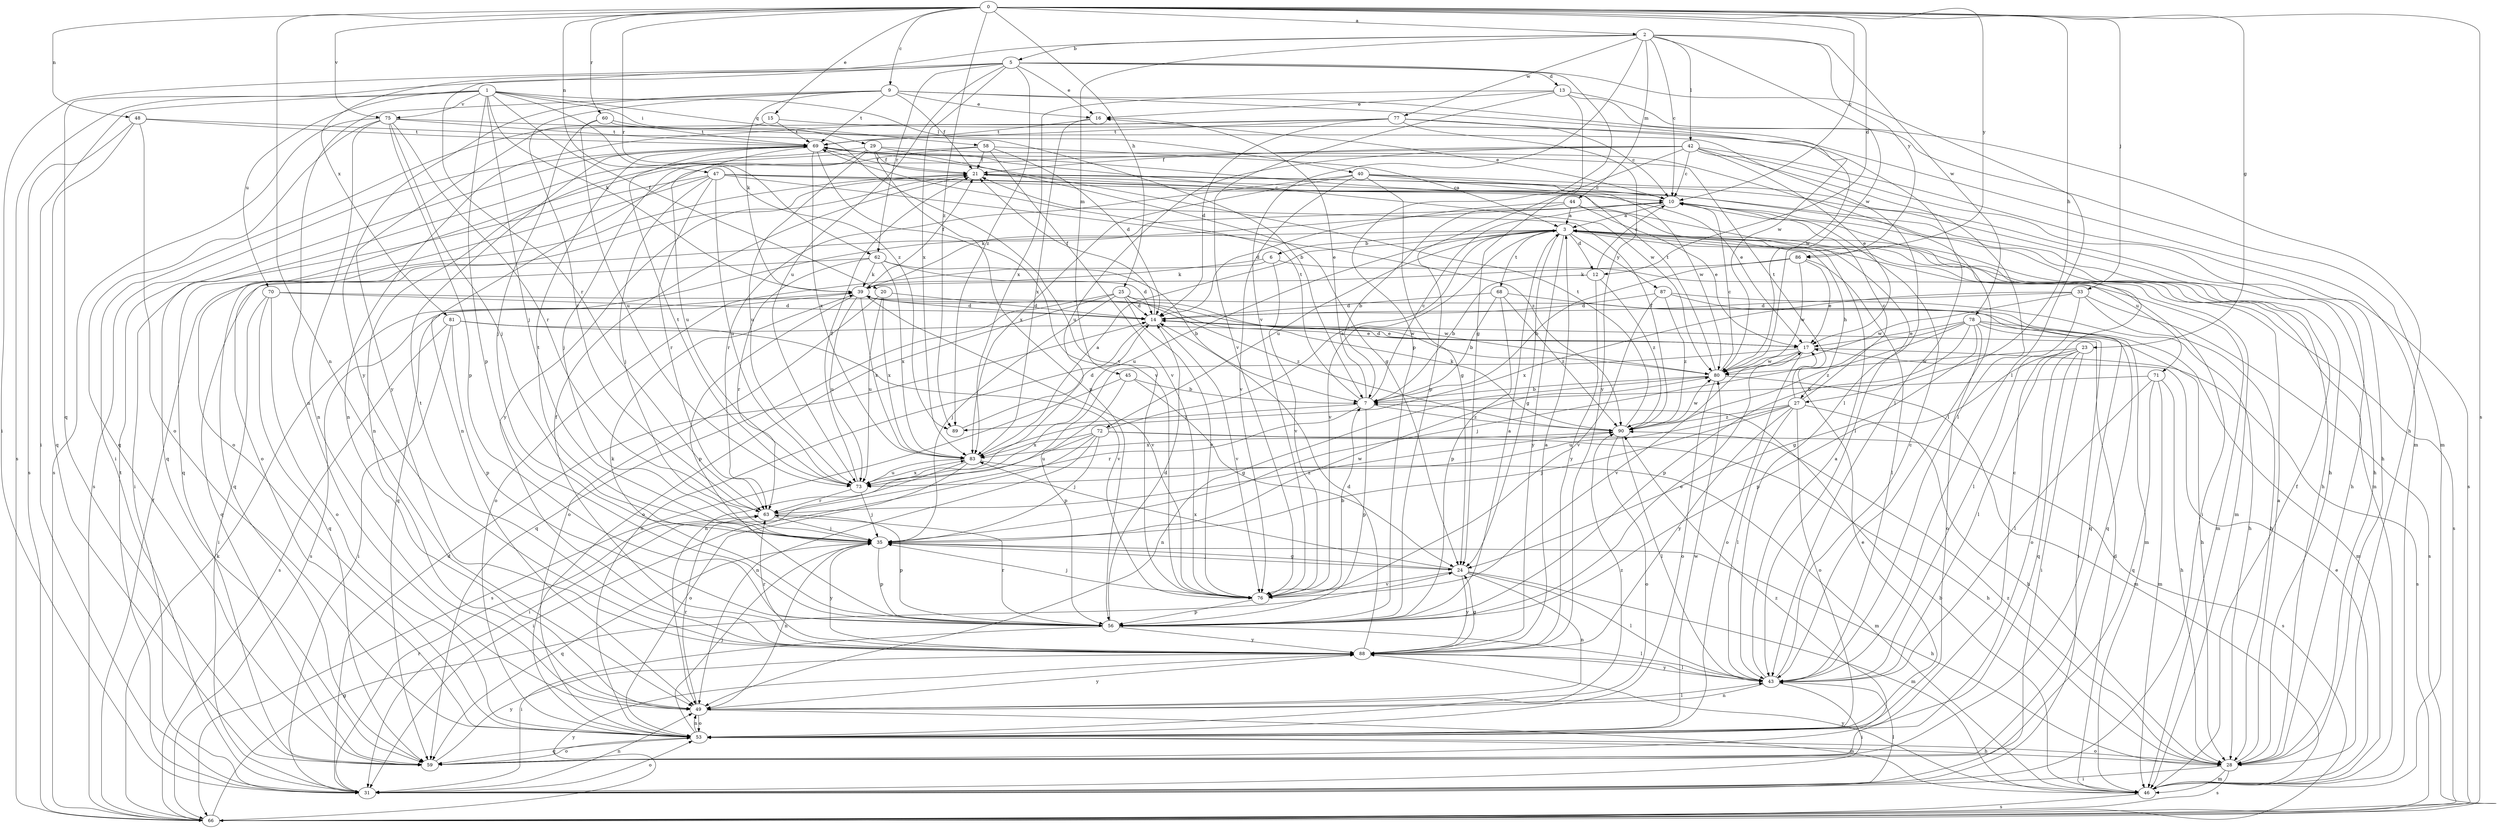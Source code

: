 strict digraph  {
0;
1;
2;
3;
5;
6;
7;
9;
10;
12;
13;
14;
15;
16;
17;
20;
21;
23;
24;
25;
27;
28;
29;
31;
33;
35;
39;
40;
42;
43;
44;
45;
46;
47;
48;
49;
53;
56;
58;
59;
60;
62;
63;
66;
68;
69;
70;
71;
72;
73;
75;
76;
77;
78;
80;
81;
83;
86;
87;
88;
89;
90;
0 -> 2  [label=a];
0 -> 9  [label=c];
0 -> 10  [label=c];
0 -> 12  [label=d];
0 -> 15  [label=e];
0 -> 23  [label=g];
0 -> 25  [label=h];
0 -> 27  [label=h];
0 -> 33  [label=j];
0 -> 47  [label=n];
0 -> 48  [label=n];
0 -> 49  [label=n];
0 -> 60  [label=r];
0 -> 62  [label=r];
0 -> 66  [label=s];
0 -> 75  [label=v];
0 -> 86  [label=y];
0 -> 89  [label=z];
1 -> 20  [label=f];
1 -> 29  [label=i];
1 -> 31  [label=i];
1 -> 35  [label=j];
1 -> 39  [label=k];
1 -> 40  [label=l];
1 -> 56  [label=p];
1 -> 58  [label=q];
1 -> 66  [label=s];
1 -> 70  [label=u];
1 -> 75  [label=v];
1 -> 89  [label=z];
2 -> 5  [label=b];
2 -> 10  [label=c];
2 -> 42  [label=l];
2 -> 44  [label=m];
2 -> 45  [label=m];
2 -> 76  [label=v];
2 -> 77  [label=w];
2 -> 78  [label=w];
2 -> 80  [label=w];
2 -> 81  [label=x];
2 -> 86  [label=y];
3 -> 6  [label=b];
3 -> 12  [label=d];
3 -> 24  [label=g];
3 -> 27  [label=h];
3 -> 31  [label=i];
3 -> 46  [label=m];
3 -> 59  [label=q];
3 -> 66  [label=s];
3 -> 68  [label=t];
3 -> 71  [label=u];
3 -> 72  [label=u];
3 -> 73  [label=u];
3 -> 76  [label=v];
3 -> 87  [label=y];
3 -> 88  [label=y];
5 -> 13  [label=d];
5 -> 16  [label=e];
5 -> 31  [label=i];
5 -> 43  [label=l];
5 -> 56  [label=p];
5 -> 59  [label=q];
5 -> 62  [label=r];
5 -> 63  [label=r];
5 -> 73  [label=u];
5 -> 83  [label=x];
5 -> 89  [label=z];
6 -> 39  [label=k];
6 -> 46  [label=m];
6 -> 53  [label=o];
6 -> 76  [label=v];
7 -> 10  [label=c];
7 -> 16  [label=e];
7 -> 56  [label=p];
7 -> 63  [label=r];
7 -> 69  [label=t];
7 -> 89  [label=z];
7 -> 90  [label=z];
9 -> 16  [label=e];
9 -> 21  [label=f];
9 -> 39  [label=k];
9 -> 46  [label=m];
9 -> 49  [label=n];
9 -> 63  [label=r];
9 -> 69  [label=t];
9 -> 80  [label=w];
9 -> 88  [label=y];
10 -> 3  [label=a];
10 -> 16  [label=e];
10 -> 28  [label=h];
10 -> 39  [label=k];
10 -> 59  [label=q];
12 -> 7  [label=b];
12 -> 10  [label=c];
12 -> 88  [label=y];
12 -> 90  [label=z];
13 -> 16  [label=e];
13 -> 24  [label=g];
13 -> 28  [label=h];
13 -> 46  [label=m];
13 -> 76  [label=v];
13 -> 83  [label=x];
14 -> 17  [label=e];
14 -> 21  [label=f];
14 -> 53  [label=o];
14 -> 76  [label=v];
15 -> 43  [label=l];
15 -> 69  [label=t];
15 -> 88  [label=y];
16 -> 69  [label=t];
16 -> 83  [label=x];
17 -> 14  [label=d];
17 -> 49  [label=n];
17 -> 53  [label=o];
17 -> 66  [label=s];
17 -> 76  [label=v];
17 -> 80  [label=w];
20 -> 14  [label=d];
20 -> 53  [label=o];
20 -> 73  [label=u];
20 -> 83  [label=x];
21 -> 10  [label=c];
21 -> 17  [label=e];
21 -> 28  [label=h];
21 -> 53  [label=o];
21 -> 88  [label=y];
23 -> 31  [label=i];
23 -> 43  [label=l];
23 -> 53  [label=o];
23 -> 56  [label=p];
23 -> 59  [label=q];
23 -> 80  [label=w];
24 -> 35  [label=j];
24 -> 43  [label=l];
24 -> 46  [label=m];
24 -> 49  [label=n];
24 -> 76  [label=v];
24 -> 83  [label=x];
24 -> 88  [label=y];
25 -> 14  [label=d];
25 -> 35  [label=j];
25 -> 46  [label=m];
25 -> 53  [label=o];
25 -> 59  [label=q];
25 -> 76  [label=v];
25 -> 90  [label=z];
27 -> 10  [label=c];
27 -> 28  [label=h];
27 -> 35  [label=j];
27 -> 43  [label=l];
27 -> 53  [label=o];
27 -> 69  [label=t];
27 -> 73  [label=u];
27 -> 88  [label=y];
27 -> 90  [label=z];
28 -> 3  [label=a];
28 -> 31  [label=i];
28 -> 46  [label=m];
28 -> 53  [label=o];
28 -> 66  [label=s];
28 -> 90  [label=z];
29 -> 21  [label=f];
29 -> 24  [label=g];
29 -> 35  [label=j];
29 -> 43  [label=l];
29 -> 49  [label=n];
29 -> 56  [label=p];
29 -> 73  [label=u];
31 -> 14  [label=d];
31 -> 43  [label=l];
31 -> 49  [label=n];
31 -> 53  [label=o];
31 -> 63  [label=r];
31 -> 69  [label=t];
33 -> 14  [label=d];
33 -> 28  [label=h];
33 -> 43  [label=l];
33 -> 66  [label=s];
33 -> 80  [label=w];
33 -> 83  [label=x];
35 -> 24  [label=g];
35 -> 28  [label=h];
35 -> 49  [label=n];
35 -> 56  [label=p];
35 -> 59  [label=q];
35 -> 69  [label=t];
35 -> 80  [label=w];
35 -> 88  [label=y];
39 -> 14  [label=d];
39 -> 21  [label=f];
39 -> 56  [label=p];
39 -> 66  [label=s];
39 -> 73  [label=u];
39 -> 76  [label=v];
39 -> 80  [label=w];
39 -> 83  [label=x];
40 -> 10  [label=c];
40 -> 24  [label=g];
40 -> 46  [label=m];
40 -> 63  [label=r];
40 -> 76  [label=v];
40 -> 80  [label=w];
40 -> 83  [label=x];
42 -> 10  [label=c];
42 -> 17  [label=e];
42 -> 21  [label=f];
42 -> 28  [label=h];
42 -> 43  [label=l];
42 -> 49  [label=n];
42 -> 56  [label=p];
42 -> 66  [label=s];
42 -> 73  [label=u];
43 -> 3  [label=a];
43 -> 10  [label=c];
43 -> 31  [label=i];
43 -> 49  [label=n];
43 -> 88  [label=y];
44 -> 3  [label=a];
44 -> 7  [label=b];
44 -> 14  [label=d];
44 -> 17  [label=e];
44 -> 28  [label=h];
45 -> 7  [label=b];
45 -> 24  [label=g];
45 -> 56  [label=p];
45 -> 66  [label=s];
46 -> 7  [label=b];
46 -> 14  [label=d];
46 -> 17  [label=e];
46 -> 21  [label=f];
46 -> 66  [label=s];
46 -> 88  [label=y];
47 -> 10  [label=c];
47 -> 28  [label=h];
47 -> 31  [label=i];
47 -> 35  [label=j];
47 -> 43  [label=l];
47 -> 59  [label=q];
47 -> 63  [label=r];
47 -> 73  [label=u];
47 -> 90  [label=z];
48 -> 53  [label=o];
48 -> 59  [label=q];
48 -> 66  [label=s];
48 -> 69  [label=t];
48 -> 76  [label=v];
49 -> 43  [label=l];
49 -> 46  [label=m];
49 -> 53  [label=o];
49 -> 63  [label=r];
49 -> 88  [label=y];
49 -> 90  [label=z];
53 -> 10  [label=c];
53 -> 17  [label=e];
53 -> 28  [label=h];
53 -> 35  [label=j];
53 -> 49  [label=n];
53 -> 59  [label=q];
53 -> 80  [label=w];
56 -> 3  [label=a];
56 -> 14  [label=d];
56 -> 17  [label=e];
56 -> 31  [label=i];
56 -> 39  [label=k];
56 -> 43  [label=l];
56 -> 63  [label=r];
56 -> 88  [label=y];
58 -> 3  [label=a];
58 -> 14  [label=d];
58 -> 21  [label=f];
58 -> 53  [label=o];
58 -> 59  [label=q];
58 -> 76  [label=v];
59 -> 53  [label=o];
59 -> 88  [label=y];
59 -> 90  [label=z];
60 -> 35  [label=j];
60 -> 43  [label=l];
60 -> 69  [label=t];
60 -> 73  [label=u];
62 -> 7  [label=b];
62 -> 14  [label=d];
62 -> 39  [label=k];
62 -> 59  [label=q];
62 -> 63  [label=r];
62 -> 83  [label=x];
63 -> 35  [label=j];
63 -> 56  [label=p];
63 -> 90  [label=z];
66 -> 21  [label=f];
66 -> 24  [label=g];
66 -> 39  [label=k];
66 -> 88  [label=y];
68 -> 7  [label=b];
68 -> 14  [label=d];
68 -> 56  [label=p];
68 -> 59  [label=q];
68 -> 90  [label=z];
69 -> 21  [label=f];
69 -> 66  [label=s];
69 -> 73  [label=u];
69 -> 76  [label=v];
69 -> 80  [label=w];
69 -> 83  [label=x];
70 -> 14  [label=d];
70 -> 31  [label=i];
70 -> 53  [label=o];
70 -> 59  [label=q];
70 -> 80  [label=w];
71 -> 7  [label=b];
71 -> 28  [label=h];
71 -> 43  [label=l];
71 -> 46  [label=m];
71 -> 59  [label=q];
72 -> 3  [label=a];
72 -> 28  [label=h];
72 -> 31  [label=i];
72 -> 35  [label=j];
72 -> 49  [label=n];
72 -> 66  [label=s];
72 -> 73  [label=u];
72 -> 83  [label=x];
73 -> 21  [label=f];
73 -> 35  [label=j];
73 -> 63  [label=r];
73 -> 69  [label=t];
73 -> 83  [label=x];
75 -> 7  [label=b];
75 -> 35  [label=j];
75 -> 49  [label=n];
75 -> 56  [label=p];
75 -> 59  [label=q];
75 -> 63  [label=r];
75 -> 66  [label=s];
75 -> 69  [label=t];
76 -> 7  [label=b];
76 -> 35  [label=j];
76 -> 56  [label=p];
77 -> 10  [label=c];
77 -> 14  [label=d];
77 -> 31  [label=i];
77 -> 49  [label=n];
77 -> 69  [label=t];
77 -> 80  [label=w];
77 -> 88  [label=y];
78 -> 17  [label=e];
78 -> 24  [label=g];
78 -> 28  [label=h];
78 -> 31  [label=i];
78 -> 35  [label=j];
78 -> 46  [label=m];
78 -> 53  [label=o];
78 -> 56  [label=p];
78 -> 90  [label=z];
80 -> 7  [label=b];
80 -> 10  [label=c];
80 -> 46  [label=m];
80 -> 49  [label=n];
80 -> 53  [label=o];
80 -> 69  [label=t];
81 -> 17  [label=e];
81 -> 31  [label=i];
81 -> 56  [label=p];
81 -> 66  [label=s];
81 -> 76  [label=v];
83 -> 3  [label=a];
83 -> 31  [label=i];
83 -> 46  [label=m];
83 -> 53  [label=o];
83 -> 73  [label=u];
86 -> 7  [label=b];
86 -> 17  [label=e];
86 -> 39  [label=k];
86 -> 43  [label=l];
86 -> 80  [label=w];
87 -> 14  [label=d];
87 -> 28  [label=h];
87 -> 59  [label=q];
87 -> 76  [label=v];
87 -> 90  [label=z];
88 -> 3  [label=a];
88 -> 14  [label=d];
88 -> 21  [label=f];
88 -> 24  [label=g];
88 -> 43  [label=l];
88 -> 63  [label=r];
88 -> 69  [label=t];
89 -> 14  [label=d];
90 -> 21  [label=f];
90 -> 39  [label=k];
90 -> 43  [label=l];
90 -> 53  [label=o];
90 -> 69  [label=t];
90 -> 80  [label=w];
90 -> 83  [label=x];
}
